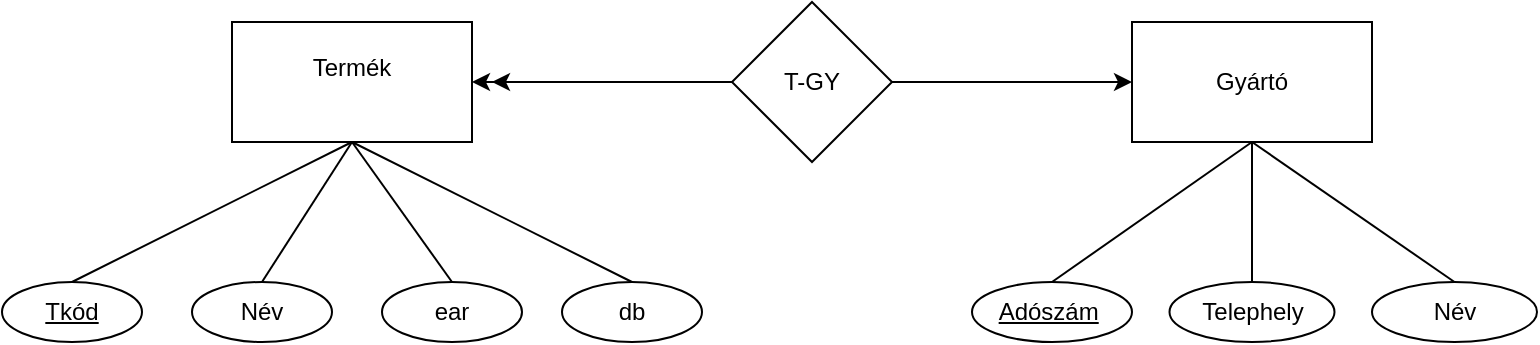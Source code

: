 <mxfile version="26.1.3">
  <diagram name="Page-1" id="lRHZFAwA4tZSMQhSx_LC">
    <mxGraphModel dx="1900" dy="655" grid="1" gridSize="10" guides="1" tooltips="1" connect="1" arrows="1" fold="1" page="1" pageScale="1" pageWidth="850" pageHeight="1100" math="0" shadow="0">
      <root>
        <mxCell id="0" />
        <mxCell id="1" parent="0" />
        <mxCell id="kYcVlotOvuIv47Q7m2HT-1" value="&lt;div&gt;Termék&lt;/div&gt;&lt;div&gt;&lt;br&gt;&lt;/div&gt;" style="rounded=0;whiteSpace=wrap;html=1;" vertex="1" parent="1">
          <mxGeometry x="100" y="220" width="120" height="60" as="geometry" />
        </mxCell>
        <mxCell id="kYcVlotOvuIv47Q7m2HT-2" value="T-GY" style="rhombus;whiteSpace=wrap;html=1;" vertex="1" parent="1">
          <mxGeometry x="350" y="210" width="80" height="80" as="geometry" />
        </mxCell>
        <mxCell id="kYcVlotOvuIv47Q7m2HT-3" value="" style="endArrow=classic;html=1;rounded=0;entryX=1;entryY=0.5;entryDx=0;entryDy=0;exitX=0;exitY=0.5;exitDx=0;exitDy=0;" edge="1" parent="1" source="kYcVlotOvuIv47Q7m2HT-2" target="kYcVlotOvuIv47Q7m2HT-1">
          <mxGeometry width="50" height="50" relative="1" as="geometry">
            <mxPoint x="400" y="370" as="sourcePoint" />
            <mxPoint x="450" y="320" as="targetPoint" />
          </mxGeometry>
        </mxCell>
        <mxCell id="kYcVlotOvuIv47Q7m2HT-4" value="Gyártó" style="rounded=0;whiteSpace=wrap;html=1;" vertex="1" parent="1">
          <mxGeometry x="550" y="220" width="120" height="60" as="geometry" />
        </mxCell>
        <mxCell id="kYcVlotOvuIv47Q7m2HT-5" value="" style="endArrow=classic;html=1;rounded=0;exitX=0;exitY=0.5;exitDx=0;exitDy=0;" edge="1" parent="1" source="kYcVlotOvuIv47Q7m2HT-2">
          <mxGeometry width="50" height="50" relative="1" as="geometry">
            <mxPoint x="400" y="370" as="sourcePoint" />
            <mxPoint x="230" y="250" as="targetPoint" />
          </mxGeometry>
        </mxCell>
        <mxCell id="kYcVlotOvuIv47Q7m2HT-6" value="" style="endArrow=classic;html=1;rounded=0;entryX=0;entryY=0.5;entryDx=0;entryDy=0;exitX=1;exitY=0.5;exitDx=0;exitDy=0;" edge="1" parent="1" source="kYcVlotOvuIv47Q7m2HT-2" target="kYcVlotOvuIv47Q7m2HT-4">
          <mxGeometry width="50" height="50" relative="1" as="geometry">
            <mxPoint x="400" y="370" as="sourcePoint" />
            <mxPoint x="450" y="320" as="targetPoint" />
          </mxGeometry>
        </mxCell>
        <mxCell id="kYcVlotOvuIv47Q7m2HT-7" value="Név " style="ellipse;whiteSpace=wrap;html=1;" vertex="1" parent="1">
          <mxGeometry x="80" y="350" width="70" height="30" as="geometry" />
        </mxCell>
        <mxCell id="kYcVlotOvuIv47Q7m2HT-8" value="&lt;u&gt;Tkód&lt;/u&gt;" style="ellipse;whiteSpace=wrap;html=1;" vertex="1" parent="1">
          <mxGeometry x="-15" y="350" width="70" height="30" as="geometry" />
        </mxCell>
        <mxCell id="kYcVlotOvuIv47Q7m2HT-9" value="ear" style="ellipse;whiteSpace=wrap;html=1;" vertex="1" parent="1">
          <mxGeometry x="175" y="350" width="70" height="30" as="geometry" />
        </mxCell>
        <mxCell id="kYcVlotOvuIv47Q7m2HT-10" value="" style="endArrow=none;html=1;rounded=0;exitX=0.5;exitY=0;exitDx=0;exitDy=0;entryX=0.5;entryY=1;entryDx=0;entryDy=0;" edge="1" parent="1" source="kYcVlotOvuIv47Q7m2HT-9" target="kYcVlotOvuIv47Q7m2HT-1">
          <mxGeometry width="50" height="50" relative="1" as="geometry">
            <mxPoint x="400" y="370" as="sourcePoint" />
            <mxPoint x="450" y="320" as="targetPoint" />
          </mxGeometry>
        </mxCell>
        <mxCell id="kYcVlotOvuIv47Q7m2HT-11" value="" style="endArrow=none;html=1;rounded=0;exitX=0.5;exitY=0;exitDx=0;exitDy=0;entryX=0.5;entryY=1;entryDx=0;entryDy=0;" edge="1" parent="1" source="kYcVlotOvuIv47Q7m2HT-7" target="kYcVlotOvuIv47Q7m2HT-1">
          <mxGeometry width="50" height="50" relative="1" as="geometry">
            <mxPoint x="400" y="370" as="sourcePoint" />
            <mxPoint x="450" y="320" as="targetPoint" />
          </mxGeometry>
        </mxCell>
        <mxCell id="kYcVlotOvuIv47Q7m2HT-12" value="" style="endArrow=none;html=1;rounded=0;exitX=0.5;exitY=0;exitDx=0;exitDy=0;entryX=0.5;entryY=1;entryDx=0;entryDy=0;" edge="1" parent="1" source="kYcVlotOvuIv47Q7m2HT-8" target="kYcVlotOvuIv47Q7m2HT-1">
          <mxGeometry width="50" height="50" relative="1" as="geometry">
            <mxPoint x="400" y="370" as="sourcePoint" />
            <mxPoint x="450" y="320" as="targetPoint" />
          </mxGeometry>
        </mxCell>
        <mxCell id="kYcVlotOvuIv47Q7m2HT-13" value="Név" style="ellipse;whiteSpace=wrap;html=1;" vertex="1" parent="1">
          <mxGeometry x="670" y="350" width="82.5" height="30" as="geometry" />
        </mxCell>
        <mxCell id="kYcVlotOvuIv47Q7m2HT-14" value="" style="endArrow=none;html=1;rounded=0;entryX=0.5;entryY=1;entryDx=0;entryDy=0;exitX=0.5;exitY=0;exitDx=0;exitDy=0;" edge="1" parent="1" source="kYcVlotOvuIv47Q7m2HT-18" target="kYcVlotOvuIv47Q7m2HT-4">
          <mxGeometry width="50" height="50" relative="1" as="geometry">
            <mxPoint x="390" y="370" as="sourcePoint" />
            <mxPoint x="440" y="320" as="targetPoint" />
          </mxGeometry>
        </mxCell>
        <mxCell id="kYcVlotOvuIv47Q7m2HT-15" value="" style="endArrow=none;html=1;rounded=0;entryX=0.5;entryY=1;entryDx=0;entryDy=0;exitX=0.5;exitY=0;exitDx=0;exitDy=0;" edge="1" parent="1" source="kYcVlotOvuIv47Q7m2HT-13" target="kYcVlotOvuIv47Q7m2HT-4">
          <mxGeometry width="50" height="50" relative="1" as="geometry">
            <mxPoint x="390" y="370" as="sourcePoint" />
            <mxPoint x="440" y="320" as="targetPoint" />
          </mxGeometry>
        </mxCell>
        <mxCell id="kYcVlotOvuIv47Q7m2HT-16" value="Telephely" style="ellipse;whiteSpace=wrap;html=1;" vertex="1" parent="1">
          <mxGeometry x="568.75" y="350" width="82.5" height="30" as="geometry" />
        </mxCell>
        <mxCell id="kYcVlotOvuIv47Q7m2HT-17" value="" style="endArrow=none;html=1;rounded=0;entryX=0.5;entryY=0;entryDx=0;entryDy=0;exitX=0.5;exitY=1;exitDx=0;exitDy=0;" edge="1" parent="1" source="kYcVlotOvuIv47Q7m2HT-4" target="kYcVlotOvuIv47Q7m2HT-16">
          <mxGeometry width="50" height="50" relative="1" as="geometry">
            <mxPoint x="390" y="370" as="sourcePoint" />
            <mxPoint x="440" y="320" as="targetPoint" />
          </mxGeometry>
        </mxCell>
        <mxCell id="kYcVlotOvuIv47Q7m2HT-18" value="&lt;u&gt;Adószám&lt;span style=&quot;white-space: pre;&quot;&gt;&#x9;&lt;/span&gt;&lt;/u&gt;" style="ellipse;whiteSpace=wrap;html=1;" vertex="1" parent="1">
          <mxGeometry x="470" y="350" width="80" height="30" as="geometry" />
        </mxCell>
        <mxCell id="kYcVlotOvuIv47Q7m2HT-19" value="&lt;div&gt;db&lt;/div&gt;" style="ellipse;whiteSpace=wrap;html=1;" vertex="1" parent="1">
          <mxGeometry x="265" y="350" width="70" height="30" as="geometry" />
        </mxCell>
        <mxCell id="kYcVlotOvuIv47Q7m2HT-20" value="" style="endArrow=none;html=1;rounded=0;entryX=0.5;entryY=1;entryDx=0;entryDy=0;exitX=0.5;exitY=0;exitDx=0;exitDy=0;" edge="1" parent="1" source="kYcVlotOvuIv47Q7m2HT-19" target="kYcVlotOvuIv47Q7m2HT-1">
          <mxGeometry width="50" height="50" relative="1" as="geometry">
            <mxPoint x="-10" y="160" as="sourcePoint" />
            <mxPoint x="40" y="110" as="targetPoint" />
          </mxGeometry>
        </mxCell>
      </root>
    </mxGraphModel>
  </diagram>
</mxfile>
